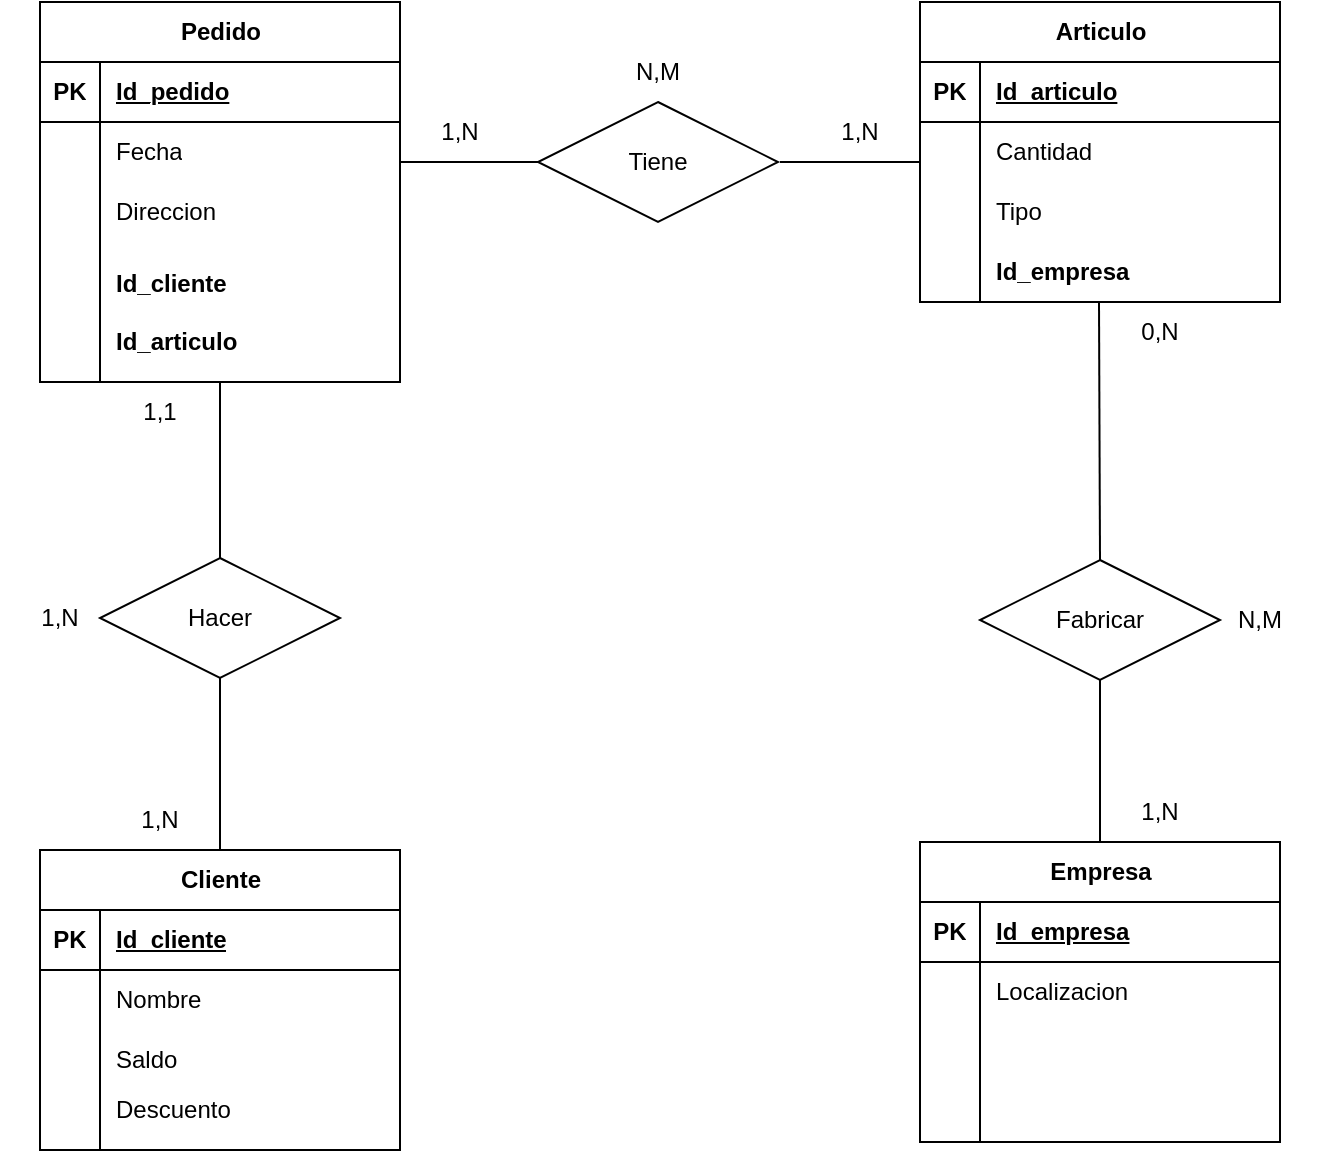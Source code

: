 <mxfile version="21.7.5" type="device">
  <diagram name="Page-1" id="7iqIOrSustzTiCJJQTyL">
    <mxGraphModel dx="948" dy="1616" grid="1" gridSize="10" guides="1" tooltips="1" connect="1" arrows="1" fold="1" page="1" pageScale="1" pageWidth="850" pageHeight="1100" math="0" shadow="0">
      <root>
        <mxCell id="0" />
        <mxCell id="1" parent="0" />
        <mxCell id="dVqxrd3egb-K5dX7IIhT-6" value="Cliente" style="shape=table;startSize=30;container=1;collapsible=1;childLayout=tableLayout;fixedRows=1;rowLines=0;fontStyle=1;align=center;resizeLast=1;html=1;" parent="1" vertex="1">
          <mxGeometry x="140" y="384" width="180" height="150" as="geometry" />
        </mxCell>
        <mxCell id="dVqxrd3egb-K5dX7IIhT-7" value="" style="shape=tableRow;horizontal=0;startSize=0;swimlaneHead=0;swimlaneBody=0;fillColor=none;collapsible=0;dropTarget=0;points=[[0,0.5],[1,0.5]];portConstraint=eastwest;top=0;left=0;right=0;bottom=1;" parent="dVqxrd3egb-K5dX7IIhT-6" vertex="1">
          <mxGeometry y="30" width="180" height="30" as="geometry" />
        </mxCell>
        <mxCell id="dVqxrd3egb-K5dX7IIhT-8" value="PK" style="shape=partialRectangle;connectable=0;fillColor=none;top=0;left=0;bottom=0;right=0;fontStyle=1;overflow=hidden;whiteSpace=wrap;html=1;" parent="dVqxrd3egb-K5dX7IIhT-7" vertex="1">
          <mxGeometry width="30" height="30" as="geometry">
            <mxRectangle width="30" height="30" as="alternateBounds" />
          </mxGeometry>
        </mxCell>
        <mxCell id="dVqxrd3egb-K5dX7IIhT-9" value="Id_cliente" style="shape=partialRectangle;connectable=0;fillColor=none;top=0;left=0;bottom=0;right=0;align=left;spacingLeft=6;fontStyle=5;overflow=hidden;whiteSpace=wrap;html=1;" parent="dVqxrd3egb-K5dX7IIhT-7" vertex="1">
          <mxGeometry x="30" width="150" height="30" as="geometry">
            <mxRectangle width="150" height="30" as="alternateBounds" />
          </mxGeometry>
        </mxCell>
        <mxCell id="dVqxrd3egb-K5dX7IIhT-10" value="" style="shape=tableRow;horizontal=0;startSize=0;swimlaneHead=0;swimlaneBody=0;fillColor=none;collapsible=0;dropTarget=0;points=[[0,0.5],[1,0.5]];portConstraint=eastwest;top=0;left=0;right=0;bottom=0;" parent="dVqxrd3egb-K5dX7IIhT-6" vertex="1">
          <mxGeometry y="60" width="180" height="30" as="geometry" />
        </mxCell>
        <mxCell id="dVqxrd3egb-K5dX7IIhT-11" value="" style="shape=partialRectangle;connectable=0;fillColor=none;top=0;left=0;bottom=0;right=0;editable=1;overflow=hidden;whiteSpace=wrap;html=1;" parent="dVqxrd3egb-K5dX7IIhT-10" vertex="1">
          <mxGeometry width="30" height="30" as="geometry">
            <mxRectangle width="30" height="30" as="alternateBounds" />
          </mxGeometry>
        </mxCell>
        <mxCell id="dVqxrd3egb-K5dX7IIhT-12" value="Nombre" style="shape=partialRectangle;connectable=0;fillColor=none;top=0;left=0;bottom=0;right=0;align=left;spacingLeft=6;overflow=hidden;whiteSpace=wrap;html=1;" parent="dVqxrd3egb-K5dX7IIhT-10" vertex="1">
          <mxGeometry x="30" width="150" height="30" as="geometry">
            <mxRectangle width="150" height="30" as="alternateBounds" />
          </mxGeometry>
        </mxCell>
        <mxCell id="dVqxrd3egb-K5dX7IIhT-13" value="" style="shape=tableRow;horizontal=0;startSize=0;swimlaneHead=0;swimlaneBody=0;fillColor=none;collapsible=0;dropTarget=0;points=[[0,0.5],[1,0.5]];portConstraint=eastwest;top=0;left=0;right=0;bottom=0;" parent="dVqxrd3egb-K5dX7IIhT-6" vertex="1">
          <mxGeometry y="90" width="180" height="30" as="geometry" />
        </mxCell>
        <mxCell id="dVqxrd3egb-K5dX7IIhT-14" value="" style="shape=partialRectangle;connectable=0;fillColor=none;top=0;left=0;bottom=0;right=0;editable=1;overflow=hidden;whiteSpace=wrap;html=1;" parent="dVqxrd3egb-K5dX7IIhT-13" vertex="1">
          <mxGeometry width="30" height="30" as="geometry">
            <mxRectangle width="30" height="30" as="alternateBounds" />
          </mxGeometry>
        </mxCell>
        <mxCell id="dVqxrd3egb-K5dX7IIhT-15" value="Saldo" style="shape=partialRectangle;connectable=0;fillColor=none;top=0;left=0;bottom=0;right=0;align=left;spacingLeft=6;overflow=hidden;whiteSpace=wrap;html=1;" parent="dVqxrd3egb-K5dX7IIhT-13" vertex="1">
          <mxGeometry x="30" width="150" height="30" as="geometry">
            <mxRectangle width="150" height="30" as="alternateBounds" />
          </mxGeometry>
        </mxCell>
        <mxCell id="dVqxrd3egb-K5dX7IIhT-16" value="" style="shape=tableRow;horizontal=0;startSize=0;swimlaneHead=0;swimlaneBody=0;fillColor=none;collapsible=0;dropTarget=0;points=[[0,0.5],[1,0.5]];portConstraint=eastwest;top=0;left=0;right=0;bottom=0;" parent="dVqxrd3egb-K5dX7IIhT-6" vertex="1">
          <mxGeometry y="120" width="180" height="30" as="geometry" />
        </mxCell>
        <mxCell id="dVqxrd3egb-K5dX7IIhT-17" value="" style="shape=partialRectangle;connectable=0;fillColor=none;top=0;left=0;bottom=0;right=0;editable=1;overflow=hidden;whiteSpace=wrap;html=1;" parent="dVqxrd3egb-K5dX7IIhT-16" vertex="1">
          <mxGeometry width="30" height="30" as="geometry">
            <mxRectangle width="30" height="30" as="alternateBounds" />
          </mxGeometry>
        </mxCell>
        <mxCell id="dVqxrd3egb-K5dX7IIhT-18" value="&lt;div&gt;Descuento&lt;br&gt;&lt;/div&gt;&lt;div&gt;&lt;br&gt;&lt;/div&gt;&lt;div&gt;&lt;br&gt;&lt;/div&gt;" style="shape=partialRectangle;connectable=0;fillColor=none;top=0;left=0;bottom=0;right=0;align=left;spacingLeft=6;overflow=hidden;whiteSpace=wrap;html=1;" parent="dVqxrd3egb-K5dX7IIhT-16" vertex="1">
          <mxGeometry x="30" width="150" height="30" as="geometry">
            <mxRectangle width="150" height="30" as="alternateBounds" />
          </mxGeometry>
        </mxCell>
        <mxCell id="dVqxrd3egb-K5dX7IIhT-19" value="Pedido" style="shape=table;startSize=30;container=1;collapsible=1;childLayout=tableLayout;fixedRows=1;rowLines=0;fontStyle=1;align=center;resizeLast=1;html=1;" parent="1" vertex="1">
          <mxGeometry x="140" y="-40" width="180" height="190" as="geometry" />
        </mxCell>
        <mxCell id="dVqxrd3egb-K5dX7IIhT-20" value="" style="shape=tableRow;horizontal=0;startSize=0;swimlaneHead=0;swimlaneBody=0;fillColor=none;collapsible=0;dropTarget=0;points=[[0,0.5],[1,0.5]];portConstraint=eastwest;top=0;left=0;right=0;bottom=1;" parent="dVqxrd3egb-K5dX7IIhT-19" vertex="1">
          <mxGeometry y="30" width="180" height="30" as="geometry" />
        </mxCell>
        <mxCell id="dVqxrd3egb-K5dX7IIhT-21" value="PK" style="shape=partialRectangle;connectable=0;fillColor=none;top=0;left=0;bottom=0;right=0;fontStyle=1;overflow=hidden;whiteSpace=wrap;html=1;" parent="dVqxrd3egb-K5dX7IIhT-20" vertex="1">
          <mxGeometry width="30" height="30" as="geometry">
            <mxRectangle width="30" height="30" as="alternateBounds" />
          </mxGeometry>
        </mxCell>
        <mxCell id="dVqxrd3egb-K5dX7IIhT-22" value="Id_pedido" style="shape=partialRectangle;connectable=0;fillColor=none;top=0;left=0;bottom=0;right=0;align=left;spacingLeft=6;fontStyle=5;overflow=hidden;whiteSpace=wrap;html=1;" parent="dVqxrd3egb-K5dX7IIhT-20" vertex="1">
          <mxGeometry x="30" width="150" height="30" as="geometry">
            <mxRectangle width="150" height="30" as="alternateBounds" />
          </mxGeometry>
        </mxCell>
        <mxCell id="dVqxrd3egb-K5dX7IIhT-23" value="" style="shape=tableRow;horizontal=0;startSize=0;swimlaneHead=0;swimlaneBody=0;fillColor=none;collapsible=0;dropTarget=0;points=[[0,0.5],[1,0.5]];portConstraint=eastwest;top=0;left=0;right=0;bottom=0;" parent="dVqxrd3egb-K5dX7IIhT-19" vertex="1">
          <mxGeometry y="60" width="180" height="30" as="geometry" />
        </mxCell>
        <mxCell id="dVqxrd3egb-K5dX7IIhT-24" value="" style="shape=partialRectangle;connectable=0;fillColor=none;top=0;left=0;bottom=0;right=0;editable=1;overflow=hidden;whiteSpace=wrap;html=1;" parent="dVqxrd3egb-K5dX7IIhT-23" vertex="1">
          <mxGeometry width="30" height="30" as="geometry">
            <mxRectangle width="30" height="30" as="alternateBounds" />
          </mxGeometry>
        </mxCell>
        <mxCell id="dVqxrd3egb-K5dX7IIhT-25" value="Fecha" style="shape=partialRectangle;connectable=0;fillColor=none;top=0;left=0;bottom=0;right=0;align=left;spacingLeft=6;overflow=hidden;whiteSpace=wrap;html=1;" parent="dVqxrd3egb-K5dX7IIhT-23" vertex="1">
          <mxGeometry x="30" width="150" height="30" as="geometry">
            <mxRectangle width="150" height="30" as="alternateBounds" />
          </mxGeometry>
        </mxCell>
        <mxCell id="dVqxrd3egb-K5dX7IIhT-26" value="" style="shape=tableRow;horizontal=0;startSize=0;swimlaneHead=0;swimlaneBody=0;fillColor=none;collapsible=0;dropTarget=0;points=[[0,0.5],[1,0.5]];portConstraint=eastwest;top=0;left=0;right=0;bottom=0;" parent="dVqxrd3egb-K5dX7IIhT-19" vertex="1">
          <mxGeometry y="90" width="180" height="30" as="geometry" />
        </mxCell>
        <mxCell id="dVqxrd3egb-K5dX7IIhT-27" value="" style="shape=partialRectangle;connectable=0;fillColor=none;top=0;left=0;bottom=0;right=0;editable=1;overflow=hidden;whiteSpace=wrap;html=1;" parent="dVqxrd3egb-K5dX7IIhT-26" vertex="1">
          <mxGeometry width="30" height="30" as="geometry">
            <mxRectangle width="30" height="30" as="alternateBounds" />
          </mxGeometry>
        </mxCell>
        <mxCell id="dVqxrd3egb-K5dX7IIhT-28" value="Direccion" style="shape=partialRectangle;connectable=0;fillColor=none;top=0;left=0;bottom=0;right=0;align=left;spacingLeft=6;overflow=hidden;whiteSpace=wrap;html=1;" parent="dVqxrd3egb-K5dX7IIhT-26" vertex="1">
          <mxGeometry x="30" width="150" height="30" as="geometry">
            <mxRectangle width="150" height="30" as="alternateBounds" />
          </mxGeometry>
        </mxCell>
        <mxCell id="dVqxrd3egb-K5dX7IIhT-29" value="" style="shape=tableRow;horizontal=0;startSize=0;swimlaneHead=0;swimlaneBody=0;fillColor=none;collapsible=0;dropTarget=0;points=[[0,0.5],[1,0.5]];portConstraint=eastwest;top=0;left=0;right=0;bottom=0;" parent="dVqxrd3egb-K5dX7IIhT-19" vertex="1">
          <mxGeometry y="120" width="180" height="70" as="geometry" />
        </mxCell>
        <mxCell id="dVqxrd3egb-K5dX7IIhT-30" value="" style="shape=partialRectangle;connectable=0;fillColor=none;top=0;left=0;bottom=0;right=0;editable=1;overflow=hidden;whiteSpace=wrap;html=1;" parent="dVqxrd3egb-K5dX7IIhT-29" vertex="1">
          <mxGeometry width="30" height="70" as="geometry">
            <mxRectangle width="30" height="70" as="alternateBounds" />
          </mxGeometry>
        </mxCell>
        <mxCell id="dVqxrd3egb-K5dX7IIhT-31" value="&lt;div&gt;&lt;b&gt;Id_cliente&lt;/b&gt;&lt;/div&gt;&lt;div&gt;&lt;br&gt;&lt;/div&gt;&lt;div&gt;&lt;b&gt;Id_articulo&lt;/b&gt;&lt;br&gt;&lt;/div&gt;" style="shape=partialRectangle;connectable=0;fillColor=none;top=0;left=0;bottom=0;right=0;align=left;spacingLeft=6;overflow=hidden;whiteSpace=wrap;html=1;" parent="dVqxrd3egb-K5dX7IIhT-29" vertex="1">
          <mxGeometry x="30" width="150" height="70" as="geometry">
            <mxRectangle width="150" height="70" as="alternateBounds" />
          </mxGeometry>
        </mxCell>
        <mxCell id="dVqxrd3egb-K5dX7IIhT-32" value="Articulo" style="shape=table;startSize=30;container=1;collapsible=1;childLayout=tableLayout;fixedRows=1;rowLines=0;fontStyle=1;align=center;resizeLast=1;html=1;" parent="1" vertex="1">
          <mxGeometry x="580" y="-40" width="180" height="150" as="geometry" />
        </mxCell>
        <mxCell id="dVqxrd3egb-K5dX7IIhT-33" value="" style="shape=tableRow;horizontal=0;startSize=0;swimlaneHead=0;swimlaneBody=0;fillColor=none;collapsible=0;dropTarget=0;points=[[0,0.5],[1,0.5]];portConstraint=eastwest;top=0;left=0;right=0;bottom=1;" parent="dVqxrd3egb-K5dX7IIhT-32" vertex="1">
          <mxGeometry y="30" width="180" height="30" as="geometry" />
        </mxCell>
        <mxCell id="dVqxrd3egb-K5dX7IIhT-34" value="PK" style="shape=partialRectangle;connectable=0;fillColor=none;top=0;left=0;bottom=0;right=0;fontStyle=1;overflow=hidden;whiteSpace=wrap;html=1;" parent="dVqxrd3egb-K5dX7IIhT-33" vertex="1">
          <mxGeometry width="30" height="30" as="geometry">
            <mxRectangle width="30" height="30" as="alternateBounds" />
          </mxGeometry>
        </mxCell>
        <mxCell id="dVqxrd3egb-K5dX7IIhT-35" value="Id_articulo" style="shape=partialRectangle;connectable=0;fillColor=none;top=0;left=0;bottom=0;right=0;align=left;spacingLeft=6;fontStyle=5;overflow=hidden;whiteSpace=wrap;html=1;" parent="dVqxrd3egb-K5dX7IIhT-33" vertex="1">
          <mxGeometry x="30" width="150" height="30" as="geometry">
            <mxRectangle width="150" height="30" as="alternateBounds" />
          </mxGeometry>
        </mxCell>
        <mxCell id="dVqxrd3egb-K5dX7IIhT-36" value="" style="shape=tableRow;horizontal=0;startSize=0;swimlaneHead=0;swimlaneBody=0;fillColor=none;collapsible=0;dropTarget=0;points=[[0,0.5],[1,0.5]];portConstraint=eastwest;top=0;left=0;right=0;bottom=0;" parent="dVqxrd3egb-K5dX7IIhT-32" vertex="1">
          <mxGeometry y="60" width="180" height="30" as="geometry" />
        </mxCell>
        <mxCell id="dVqxrd3egb-K5dX7IIhT-37" value="" style="shape=partialRectangle;connectable=0;fillColor=none;top=0;left=0;bottom=0;right=0;editable=1;overflow=hidden;whiteSpace=wrap;html=1;" parent="dVqxrd3egb-K5dX7IIhT-36" vertex="1">
          <mxGeometry width="30" height="30" as="geometry">
            <mxRectangle width="30" height="30" as="alternateBounds" />
          </mxGeometry>
        </mxCell>
        <mxCell id="dVqxrd3egb-K5dX7IIhT-38" value="Cantidad" style="shape=partialRectangle;connectable=0;fillColor=none;top=0;left=0;bottom=0;right=0;align=left;spacingLeft=6;overflow=hidden;whiteSpace=wrap;html=1;" parent="dVqxrd3egb-K5dX7IIhT-36" vertex="1">
          <mxGeometry x="30" width="150" height="30" as="geometry">
            <mxRectangle width="150" height="30" as="alternateBounds" />
          </mxGeometry>
        </mxCell>
        <mxCell id="dVqxrd3egb-K5dX7IIhT-39" value="" style="shape=tableRow;horizontal=0;startSize=0;swimlaneHead=0;swimlaneBody=0;fillColor=none;collapsible=0;dropTarget=0;points=[[0,0.5],[1,0.5]];portConstraint=eastwest;top=0;left=0;right=0;bottom=0;" parent="dVqxrd3egb-K5dX7IIhT-32" vertex="1">
          <mxGeometry y="90" width="180" height="30" as="geometry" />
        </mxCell>
        <mxCell id="dVqxrd3egb-K5dX7IIhT-40" value="" style="shape=partialRectangle;connectable=0;fillColor=none;top=0;left=0;bottom=0;right=0;editable=1;overflow=hidden;whiteSpace=wrap;html=1;" parent="dVqxrd3egb-K5dX7IIhT-39" vertex="1">
          <mxGeometry width="30" height="30" as="geometry">
            <mxRectangle width="30" height="30" as="alternateBounds" />
          </mxGeometry>
        </mxCell>
        <mxCell id="dVqxrd3egb-K5dX7IIhT-41" value="Tipo" style="shape=partialRectangle;connectable=0;fillColor=none;top=0;left=0;bottom=0;right=0;align=left;spacingLeft=6;overflow=hidden;whiteSpace=wrap;html=1;" parent="dVqxrd3egb-K5dX7IIhT-39" vertex="1">
          <mxGeometry x="30" width="150" height="30" as="geometry">
            <mxRectangle width="150" height="30" as="alternateBounds" />
          </mxGeometry>
        </mxCell>
        <mxCell id="dVqxrd3egb-K5dX7IIhT-42" value="" style="shape=tableRow;horizontal=0;startSize=0;swimlaneHead=0;swimlaneBody=0;fillColor=none;collapsible=0;dropTarget=0;points=[[0,0.5],[1,0.5]];portConstraint=eastwest;top=0;left=0;right=0;bottom=0;" parent="dVqxrd3egb-K5dX7IIhT-32" vertex="1">
          <mxGeometry y="120" width="180" height="30" as="geometry" />
        </mxCell>
        <mxCell id="dVqxrd3egb-K5dX7IIhT-43" value="" style="shape=partialRectangle;connectable=0;fillColor=none;top=0;left=0;bottom=0;right=0;editable=1;overflow=hidden;whiteSpace=wrap;html=1;" parent="dVqxrd3egb-K5dX7IIhT-42" vertex="1">
          <mxGeometry width="30" height="30" as="geometry">
            <mxRectangle width="30" height="30" as="alternateBounds" />
          </mxGeometry>
        </mxCell>
        <mxCell id="dVqxrd3egb-K5dX7IIhT-44" value="&lt;b&gt;Id_empresa&lt;/b&gt;" style="shape=partialRectangle;connectable=0;fillColor=none;top=0;left=0;bottom=0;right=0;align=left;spacingLeft=6;overflow=hidden;whiteSpace=wrap;html=1;" parent="dVqxrd3egb-K5dX7IIhT-42" vertex="1">
          <mxGeometry x="30" width="150" height="30" as="geometry">
            <mxRectangle width="150" height="30" as="alternateBounds" />
          </mxGeometry>
        </mxCell>
        <mxCell id="dVqxrd3egb-K5dX7IIhT-45" value="Empresa" style="shape=table;startSize=30;container=1;collapsible=1;childLayout=tableLayout;fixedRows=1;rowLines=0;fontStyle=1;align=center;resizeLast=1;html=1;" parent="1" vertex="1">
          <mxGeometry x="580" y="380" width="180" height="150" as="geometry" />
        </mxCell>
        <mxCell id="dVqxrd3egb-K5dX7IIhT-46" value="" style="shape=tableRow;horizontal=0;startSize=0;swimlaneHead=0;swimlaneBody=0;fillColor=none;collapsible=0;dropTarget=0;points=[[0,0.5],[1,0.5]];portConstraint=eastwest;top=0;left=0;right=0;bottom=1;" parent="dVqxrd3egb-K5dX7IIhT-45" vertex="1">
          <mxGeometry y="30" width="180" height="30" as="geometry" />
        </mxCell>
        <mxCell id="dVqxrd3egb-K5dX7IIhT-47" value="PK" style="shape=partialRectangle;connectable=0;fillColor=none;top=0;left=0;bottom=0;right=0;fontStyle=1;overflow=hidden;whiteSpace=wrap;html=1;" parent="dVqxrd3egb-K5dX7IIhT-46" vertex="1">
          <mxGeometry width="30" height="30" as="geometry">
            <mxRectangle width="30" height="30" as="alternateBounds" />
          </mxGeometry>
        </mxCell>
        <mxCell id="dVqxrd3egb-K5dX7IIhT-48" value="Id_empresa" style="shape=partialRectangle;connectable=0;fillColor=none;top=0;left=0;bottom=0;right=0;align=left;spacingLeft=6;fontStyle=5;overflow=hidden;whiteSpace=wrap;html=1;" parent="dVqxrd3egb-K5dX7IIhT-46" vertex="1">
          <mxGeometry x="30" width="150" height="30" as="geometry">
            <mxRectangle width="150" height="30" as="alternateBounds" />
          </mxGeometry>
        </mxCell>
        <mxCell id="dVqxrd3egb-K5dX7IIhT-49" value="" style="shape=tableRow;horizontal=0;startSize=0;swimlaneHead=0;swimlaneBody=0;fillColor=none;collapsible=0;dropTarget=0;points=[[0,0.5],[1,0.5]];portConstraint=eastwest;top=0;left=0;right=0;bottom=0;" parent="dVqxrd3egb-K5dX7IIhT-45" vertex="1">
          <mxGeometry y="60" width="180" height="30" as="geometry" />
        </mxCell>
        <mxCell id="dVqxrd3egb-K5dX7IIhT-50" value="" style="shape=partialRectangle;connectable=0;fillColor=none;top=0;left=0;bottom=0;right=0;editable=1;overflow=hidden;whiteSpace=wrap;html=1;" parent="dVqxrd3egb-K5dX7IIhT-49" vertex="1">
          <mxGeometry width="30" height="30" as="geometry">
            <mxRectangle width="30" height="30" as="alternateBounds" />
          </mxGeometry>
        </mxCell>
        <mxCell id="dVqxrd3egb-K5dX7IIhT-51" value="Localizacion" style="shape=partialRectangle;connectable=0;fillColor=none;top=0;left=0;bottom=0;right=0;align=left;spacingLeft=6;overflow=hidden;whiteSpace=wrap;html=1;" parent="dVqxrd3egb-K5dX7IIhT-49" vertex="1">
          <mxGeometry x="30" width="150" height="30" as="geometry">
            <mxRectangle width="150" height="30" as="alternateBounds" />
          </mxGeometry>
        </mxCell>
        <mxCell id="dVqxrd3egb-K5dX7IIhT-52" value="" style="shape=tableRow;horizontal=0;startSize=0;swimlaneHead=0;swimlaneBody=0;fillColor=none;collapsible=0;dropTarget=0;points=[[0,0.5],[1,0.5]];portConstraint=eastwest;top=0;left=0;right=0;bottom=0;" parent="dVqxrd3egb-K5dX7IIhT-45" vertex="1">
          <mxGeometry y="90" width="180" height="30" as="geometry" />
        </mxCell>
        <mxCell id="dVqxrd3egb-K5dX7IIhT-53" value="" style="shape=partialRectangle;connectable=0;fillColor=none;top=0;left=0;bottom=0;right=0;editable=1;overflow=hidden;whiteSpace=wrap;html=1;" parent="dVqxrd3egb-K5dX7IIhT-52" vertex="1">
          <mxGeometry width="30" height="30" as="geometry">
            <mxRectangle width="30" height="30" as="alternateBounds" />
          </mxGeometry>
        </mxCell>
        <mxCell id="dVqxrd3egb-K5dX7IIhT-54" value="" style="shape=partialRectangle;connectable=0;fillColor=none;top=0;left=0;bottom=0;right=0;align=left;spacingLeft=6;overflow=hidden;whiteSpace=wrap;html=1;" parent="dVqxrd3egb-K5dX7IIhT-52" vertex="1">
          <mxGeometry x="30" width="150" height="30" as="geometry">
            <mxRectangle width="150" height="30" as="alternateBounds" />
          </mxGeometry>
        </mxCell>
        <mxCell id="dVqxrd3egb-K5dX7IIhT-55" value="" style="shape=tableRow;horizontal=0;startSize=0;swimlaneHead=0;swimlaneBody=0;fillColor=none;collapsible=0;dropTarget=0;points=[[0,0.5],[1,0.5]];portConstraint=eastwest;top=0;left=0;right=0;bottom=0;" parent="dVqxrd3egb-K5dX7IIhT-45" vertex="1">
          <mxGeometry y="120" width="180" height="30" as="geometry" />
        </mxCell>
        <mxCell id="dVqxrd3egb-K5dX7IIhT-56" value="" style="shape=partialRectangle;connectable=0;fillColor=none;top=0;left=0;bottom=0;right=0;editable=1;overflow=hidden;whiteSpace=wrap;html=1;" parent="dVqxrd3egb-K5dX7IIhT-55" vertex="1">
          <mxGeometry width="30" height="30" as="geometry">
            <mxRectangle width="30" height="30" as="alternateBounds" />
          </mxGeometry>
        </mxCell>
        <mxCell id="dVqxrd3egb-K5dX7IIhT-57" value="" style="shape=partialRectangle;connectable=0;fillColor=none;top=0;left=0;bottom=0;right=0;align=left;spacingLeft=6;overflow=hidden;whiteSpace=wrap;html=1;" parent="dVqxrd3egb-K5dX7IIhT-55" vertex="1">
          <mxGeometry x="30" width="150" height="30" as="geometry">
            <mxRectangle width="150" height="30" as="alternateBounds" />
          </mxGeometry>
        </mxCell>
        <mxCell id="dVqxrd3egb-K5dX7IIhT-58" value="Fabricar" style="shape=rhombus;perimeter=rhombusPerimeter;whiteSpace=wrap;html=1;align=center;" parent="1" vertex="1">
          <mxGeometry x="610" y="239" width="120" height="60" as="geometry" />
        </mxCell>
        <mxCell id="dVqxrd3egb-K5dX7IIhT-59" value="Tiene" style="shape=rhombus;perimeter=rhombusPerimeter;whiteSpace=wrap;html=1;align=center;" parent="1" vertex="1">
          <mxGeometry x="389" y="10" width="120" height="60" as="geometry" />
        </mxCell>
        <mxCell id="dVqxrd3egb-K5dX7IIhT-60" value="Hacer" style="shape=rhombus;perimeter=rhombusPerimeter;whiteSpace=wrap;html=1;align=center;" parent="1" vertex="1">
          <mxGeometry x="170" y="238" width="120" height="60" as="geometry" />
        </mxCell>
        <mxCell id="dVqxrd3egb-K5dX7IIhT-61" value="" style="endArrow=none;html=1;rounded=0;exitX=0.5;exitY=1;exitDx=0;exitDy=0;entryX=0.5;entryY=0;entryDx=0;entryDy=0;" parent="1" source="dVqxrd3egb-K5dX7IIhT-19" target="dVqxrd3egb-K5dX7IIhT-60" edge="1">
          <mxGeometry relative="1" as="geometry">
            <mxPoint x="340" y="180" as="sourcePoint" />
            <mxPoint x="500" y="180" as="targetPoint" />
          </mxGeometry>
        </mxCell>
        <mxCell id="dVqxrd3egb-K5dX7IIhT-62" value="" style="endArrow=none;html=1;rounded=0;exitX=0.5;exitY=1;exitDx=0;exitDy=0;entryX=0.5;entryY=0;entryDx=0;entryDy=0;" parent="1" target="dVqxrd3egb-K5dX7IIhT-6" edge="1" source="dVqxrd3egb-K5dX7IIhT-60">
          <mxGeometry relative="1" as="geometry">
            <mxPoint x="229.5" y="240" as="sourcePoint" />
            <mxPoint x="229.5" y="310" as="targetPoint" />
          </mxGeometry>
        </mxCell>
        <mxCell id="dVqxrd3egb-K5dX7IIhT-64" value="" style="line;strokeWidth=1;rotatable=0;dashed=0;labelPosition=right;align=left;verticalAlign=middle;spacingTop=0;spacingLeft=6;points=[];portConstraint=eastwest;" parent="1" vertex="1">
          <mxGeometry x="320" y="35" width="70" height="10" as="geometry" />
        </mxCell>
        <mxCell id="dVqxrd3egb-K5dX7IIhT-65" value="" style="line;strokeWidth=1;rotatable=0;dashed=0;labelPosition=right;align=left;verticalAlign=middle;spacingTop=0;spacingLeft=6;points=[];portConstraint=eastwest;" parent="1" vertex="1">
          <mxGeometry x="510" y="35" width="70" height="10" as="geometry" />
        </mxCell>
        <mxCell id="dVqxrd3egb-K5dX7IIhT-68" value="" style="endArrow=none;html=1;rounded=0;exitX=0.5;exitY=1;exitDx=0;exitDy=0;entryX=0.5;entryY=0;entryDx=0;entryDy=0;" parent="1" target="dVqxrd3egb-K5dX7IIhT-45" edge="1" source="dVqxrd3egb-K5dX7IIhT-58">
          <mxGeometry relative="1" as="geometry">
            <mxPoint x="669.5" y="240" as="sourcePoint" />
            <mxPoint x="669.5" y="310" as="targetPoint" />
            <Array as="points" />
          </mxGeometry>
        </mxCell>
        <mxCell id="dVqxrd3egb-K5dX7IIhT-69" value="" style="endArrow=none;html=1;rounded=0;exitX=0.5;exitY=1;exitDx=0;exitDy=0;entryX=0.5;entryY=0;entryDx=0;entryDy=0;" parent="1" edge="1" target="dVqxrd3egb-K5dX7IIhT-58">
          <mxGeometry relative="1" as="geometry">
            <mxPoint x="669.5" y="110" as="sourcePoint" />
            <mxPoint x="669.5" y="180" as="targetPoint" />
          </mxGeometry>
        </mxCell>
        <mxCell id="HC75pynIOPLWo2fQW4bQ-3" value="1,1" style="text;html=1;strokeColor=none;fillColor=none;align=center;verticalAlign=middle;whiteSpace=wrap;rounded=0;" vertex="1" parent="1">
          <mxGeometry x="170" y="150" width="60" height="30" as="geometry" />
        </mxCell>
        <mxCell id="HC75pynIOPLWo2fQW4bQ-4" value="1,N" style="text;html=1;strokeColor=none;fillColor=none;align=center;verticalAlign=middle;whiteSpace=wrap;rounded=0;" vertex="1" parent="1">
          <mxGeometry x="170" y="354" width="60" height="30" as="geometry" />
        </mxCell>
        <mxCell id="HC75pynIOPLWo2fQW4bQ-5" value="1,N" style="text;html=1;strokeColor=none;fillColor=none;align=center;verticalAlign=middle;whiteSpace=wrap;rounded=0;" vertex="1" parent="1">
          <mxGeometry x="520" y="10" width="60" height="30" as="geometry" />
        </mxCell>
        <mxCell id="HC75pynIOPLWo2fQW4bQ-7" value="1,N" style="text;html=1;strokeColor=none;fillColor=none;align=center;verticalAlign=middle;whiteSpace=wrap;rounded=0;" vertex="1" parent="1">
          <mxGeometry x="320" y="10" width="60" height="30" as="geometry" />
        </mxCell>
        <mxCell id="HC75pynIOPLWo2fQW4bQ-8" value="0,N" style="text;html=1;strokeColor=none;fillColor=none;align=center;verticalAlign=middle;whiteSpace=wrap;rounded=0;" vertex="1" parent="1">
          <mxGeometry x="670" y="110" width="60" height="30" as="geometry" />
        </mxCell>
        <mxCell id="HC75pynIOPLWo2fQW4bQ-9" value="1,N" style="text;html=1;strokeColor=none;fillColor=none;align=center;verticalAlign=middle;whiteSpace=wrap;rounded=0;" vertex="1" parent="1">
          <mxGeometry x="670" y="350" width="60" height="30" as="geometry" />
        </mxCell>
        <mxCell id="HC75pynIOPLWo2fQW4bQ-10" value="1,N" style="text;html=1;strokeColor=none;fillColor=none;align=center;verticalAlign=middle;whiteSpace=wrap;rounded=0;" vertex="1" parent="1">
          <mxGeometry x="120" y="253" width="60" height="30" as="geometry" />
        </mxCell>
        <mxCell id="HC75pynIOPLWo2fQW4bQ-11" value="N,M" style="text;html=1;strokeColor=none;fillColor=none;align=center;verticalAlign=middle;whiteSpace=wrap;rounded=0;" vertex="1" parent="1">
          <mxGeometry x="419" y="-20" width="60" height="30" as="geometry" />
        </mxCell>
        <mxCell id="HC75pynIOPLWo2fQW4bQ-12" value="N,M" style="text;html=1;strokeColor=none;fillColor=none;align=center;verticalAlign=middle;whiteSpace=wrap;rounded=0;" vertex="1" parent="1">
          <mxGeometry x="720" y="254" width="60" height="30" as="geometry" />
        </mxCell>
      </root>
    </mxGraphModel>
  </diagram>
</mxfile>
